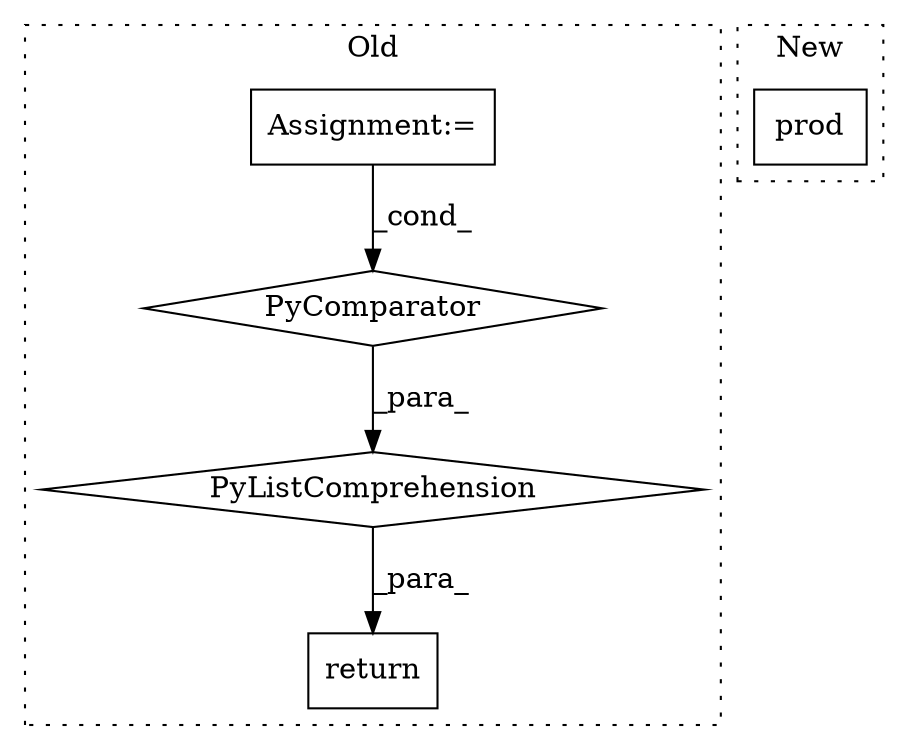 digraph G {
subgraph cluster0 {
1 [label="PyComparator" a="113" s="4765" l="38" shape="diamond"];
3 [label="Assignment:=" a="7" s="4765" l="38" shape="box"];
4 [label="return" a="41" s="5071" l="7" shape="box"];
5 [label="PyListComprehension" a="109" s="4680" l="131" shape="diamond"];
label = "Old";
style="dotted";
}
subgraph cluster1 {
2 [label="prod" a="32" s="4074,4116" l="5,1" shape="box"];
label = "New";
style="dotted";
}
1 -> 5 [label="_para_"];
3 -> 1 [label="_cond_"];
5 -> 4 [label="_para_"];
}